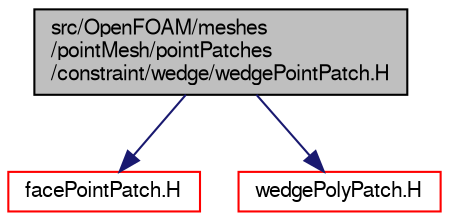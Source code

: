 digraph "src/OpenFOAM/meshes/pointMesh/pointPatches/constraint/wedge/wedgePointPatch.H"
{
  bgcolor="transparent";
  edge [fontname="FreeSans",fontsize="10",labelfontname="FreeSans",labelfontsize="10"];
  node [fontname="FreeSans",fontsize="10",shape=record];
  Node0 [label="src/OpenFOAM/meshes\l/pointMesh/pointPatches\l/constraint/wedge/wedgePointPatch.H",height=0.2,width=0.4,color="black", fillcolor="grey75", style="filled", fontcolor="black"];
  Node0 -> Node1 [color="midnightblue",fontsize="10",style="solid",fontname="FreeSans"];
  Node1 [label="facePointPatch.H",height=0.2,width=0.4,color="red",URL="$a11504.html"];
  Node0 -> Node154 [color="midnightblue",fontsize="10",style="solid",fontname="FreeSans"];
  Node154 [label="wedgePolyPatch.H",height=0.2,width=0.4,color="red",URL="$a11741.html"];
}
